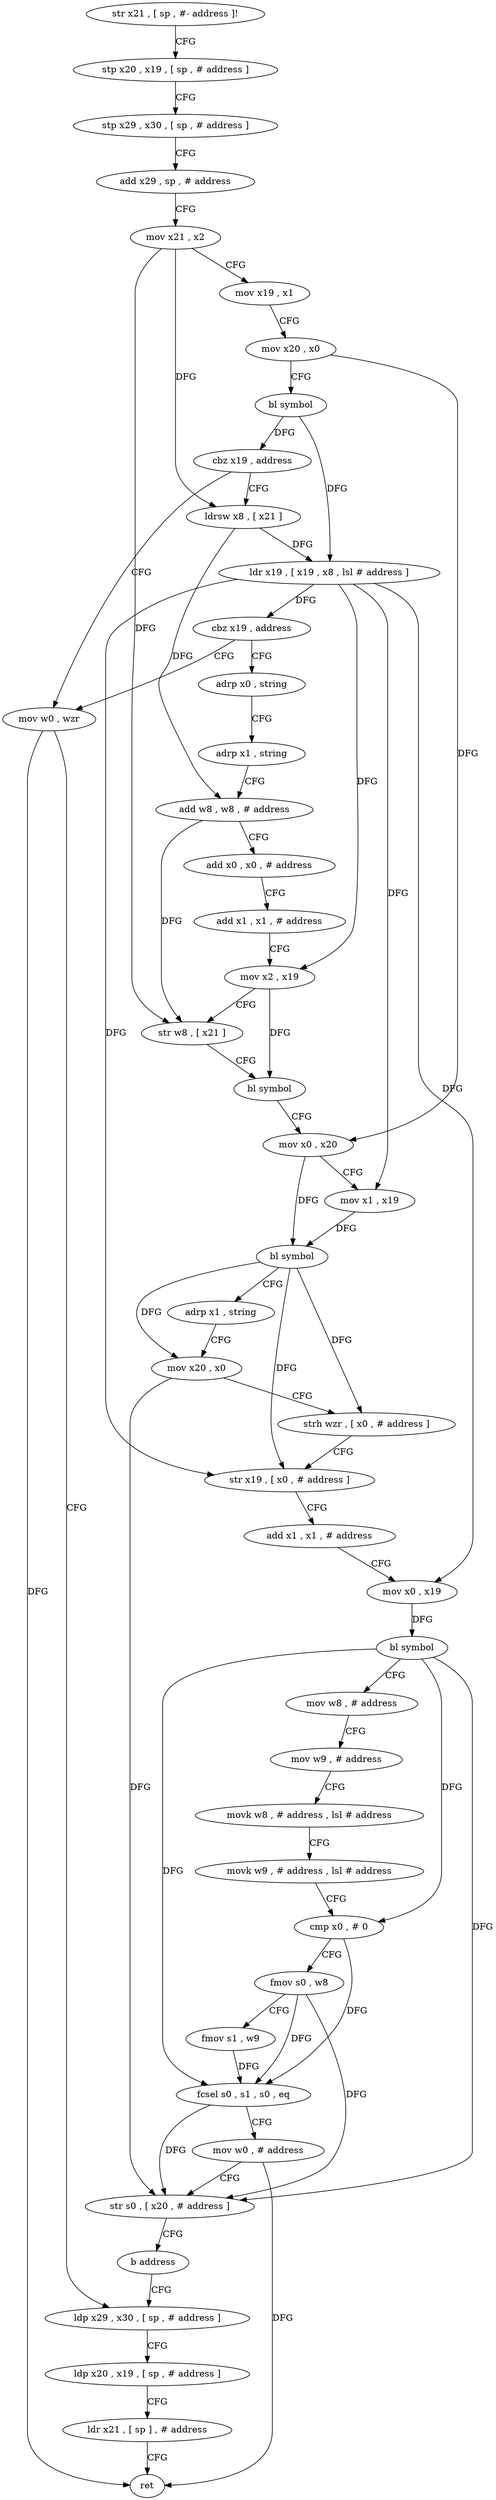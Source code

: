 digraph "func" {
"4249028" [label = "str x21 , [ sp , #- address ]!" ]
"4249032" [label = "stp x20 , x19 , [ sp , # address ]" ]
"4249036" [label = "stp x29 , x30 , [ sp , # address ]" ]
"4249040" [label = "add x29 , sp , # address" ]
"4249044" [label = "mov x21 , x2" ]
"4249048" [label = "mov x19 , x1" ]
"4249052" [label = "mov x20 , x0" ]
"4249056" [label = "bl symbol" ]
"4249060" [label = "cbz x19 , address" ]
"4249192" [label = "mov w0 , wzr" ]
"4249064" [label = "ldrsw x8 , [ x21 ]" ]
"4249196" [label = "ldp x29 , x30 , [ sp , # address ]" ]
"4249068" [label = "ldr x19 , [ x19 , x8 , lsl # address ]" ]
"4249072" [label = "cbz x19 , address" ]
"4249076" [label = "adrp x0 , string" ]
"4249080" [label = "adrp x1 , string" ]
"4249084" [label = "add w8 , w8 , # address" ]
"4249088" [label = "add x0 , x0 , # address" ]
"4249092" [label = "add x1 , x1 , # address" ]
"4249096" [label = "mov x2 , x19" ]
"4249100" [label = "str w8 , [ x21 ]" ]
"4249104" [label = "bl symbol" ]
"4249108" [label = "mov x0 , x20" ]
"4249112" [label = "mov x1 , x19" ]
"4249116" [label = "bl symbol" ]
"4249120" [label = "adrp x1 , string" ]
"4249124" [label = "mov x20 , x0" ]
"4249128" [label = "strh wzr , [ x0 , # address ]" ]
"4249132" [label = "str x19 , [ x0 , # address ]" ]
"4249136" [label = "add x1 , x1 , # address" ]
"4249140" [label = "mov x0 , x19" ]
"4249144" [label = "bl symbol" ]
"4249148" [label = "mov w8 , # address" ]
"4249152" [label = "mov w9 , # address" ]
"4249156" [label = "movk w8 , # address , lsl # address" ]
"4249160" [label = "movk w9 , # address , lsl # address" ]
"4249164" [label = "cmp x0 , # 0" ]
"4249168" [label = "fmov s0 , w8" ]
"4249172" [label = "fmov s1 , w9" ]
"4249176" [label = "fcsel s0 , s1 , s0 , eq" ]
"4249180" [label = "mov w0 , # address" ]
"4249184" [label = "str s0 , [ x20 , # address ]" ]
"4249188" [label = "b address" ]
"4249200" [label = "ldp x20 , x19 , [ sp , # address ]" ]
"4249204" [label = "ldr x21 , [ sp ] , # address" ]
"4249208" [label = "ret" ]
"4249028" -> "4249032" [ label = "CFG" ]
"4249032" -> "4249036" [ label = "CFG" ]
"4249036" -> "4249040" [ label = "CFG" ]
"4249040" -> "4249044" [ label = "CFG" ]
"4249044" -> "4249048" [ label = "CFG" ]
"4249044" -> "4249064" [ label = "DFG" ]
"4249044" -> "4249100" [ label = "DFG" ]
"4249048" -> "4249052" [ label = "CFG" ]
"4249052" -> "4249056" [ label = "CFG" ]
"4249052" -> "4249108" [ label = "DFG" ]
"4249056" -> "4249060" [ label = "DFG" ]
"4249056" -> "4249068" [ label = "DFG" ]
"4249060" -> "4249192" [ label = "CFG" ]
"4249060" -> "4249064" [ label = "CFG" ]
"4249192" -> "4249196" [ label = "CFG" ]
"4249192" -> "4249208" [ label = "DFG" ]
"4249064" -> "4249068" [ label = "DFG" ]
"4249064" -> "4249084" [ label = "DFG" ]
"4249196" -> "4249200" [ label = "CFG" ]
"4249068" -> "4249072" [ label = "DFG" ]
"4249068" -> "4249096" [ label = "DFG" ]
"4249068" -> "4249112" [ label = "DFG" ]
"4249068" -> "4249132" [ label = "DFG" ]
"4249068" -> "4249140" [ label = "DFG" ]
"4249072" -> "4249192" [ label = "CFG" ]
"4249072" -> "4249076" [ label = "CFG" ]
"4249076" -> "4249080" [ label = "CFG" ]
"4249080" -> "4249084" [ label = "CFG" ]
"4249084" -> "4249088" [ label = "CFG" ]
"4249084" -> "4249100" [ label = "DFG" ]
"4249088" -> "4249092" [ label = "CFG" ]
"4249092" -> "4249096" [ label = "CFG" ]
"4249096" -> "4249100" [ label = "CFG" ]
"4249096" -> "4249104" [ label = "DFG" ]
"4249100" -> "4249104" [ label = "CFG" ]
"4249104" -> "4249108" [ label = "CFG" ]
"4249108" -> "4249112" [ label = "CFG" ]
"4249108" -> "4249116" [ label = "DFG" ]
"4249112" -> "4249116" [ label = "DFG" ]
"4249116" -> "4249120" [ label = "CFG" ]
"4249116" -> "4249124" [ label = "DFG" ]
"4249116" -> "4249128" [ label = "DFG" ]
"4249116" -> "4249132" [ label = "DFG" ]
"4249120" -> "4249124" [ label = "CFG" ]
"4249124" -> "4249128" [ label = "CFG" ]
"4249124" -> "4249184" [ label = "DFG" ]
"4249128" -> "4249132" [ label = "CFG" ]
"4249132" -> "4249136" [ label = "CFG" ]
"4249136" -> "4249140" [ label = "CFG" ]
"4249140" -> "4249144" [ label = "DFG" ]
"4249144" -> "4249148" [ label = "CFG" ]
"4249144" -> "4249164" [ label = "DFG" ]
"4249144" -> "4249176" [ label = "DFG" ]
"4249144" -> "4249184" [ label = "DFG" ]
"4249148" -> "4249152" [ label = "CFG" ]
"4249152" -> "4249156" [ label = "CFG" ]
"4249156" -> "4249160" [ label = "CFG" ]
"4249160" -> "4249164" [ label = "CFG" ]
"4249164" -> "4249168" [ label = "CFG" ]
"4249164" -> "4249176" [ label = "DFG" ]
"4249168" -> "4249172" [ label = "CFG" ]
"4249168" -> "4249176" [ label = "DFG" ]
"4249168" -> "4249184" [ label = "DFG" ]
"4249172" -> "4249176" [ label = "DFG" ]
"4249176" -> "4249180" [ label = "CFG" ]
"4249176" -> "4249184" [ label = "DFG" ]
"4249180" -> "4249184" [ label = "CFG" ]
"4249180" -> "4249208" [ label = "DFG" ]
"4249184" -> "4249188" [ label = "CFG" ]
"4249188" -> "4249196" [ label = "CFG" ]
"4249200" -> "4249204" [ label = "CFG" ]
"4249204" -> "4249208" [ label = "CFG" ]
}
